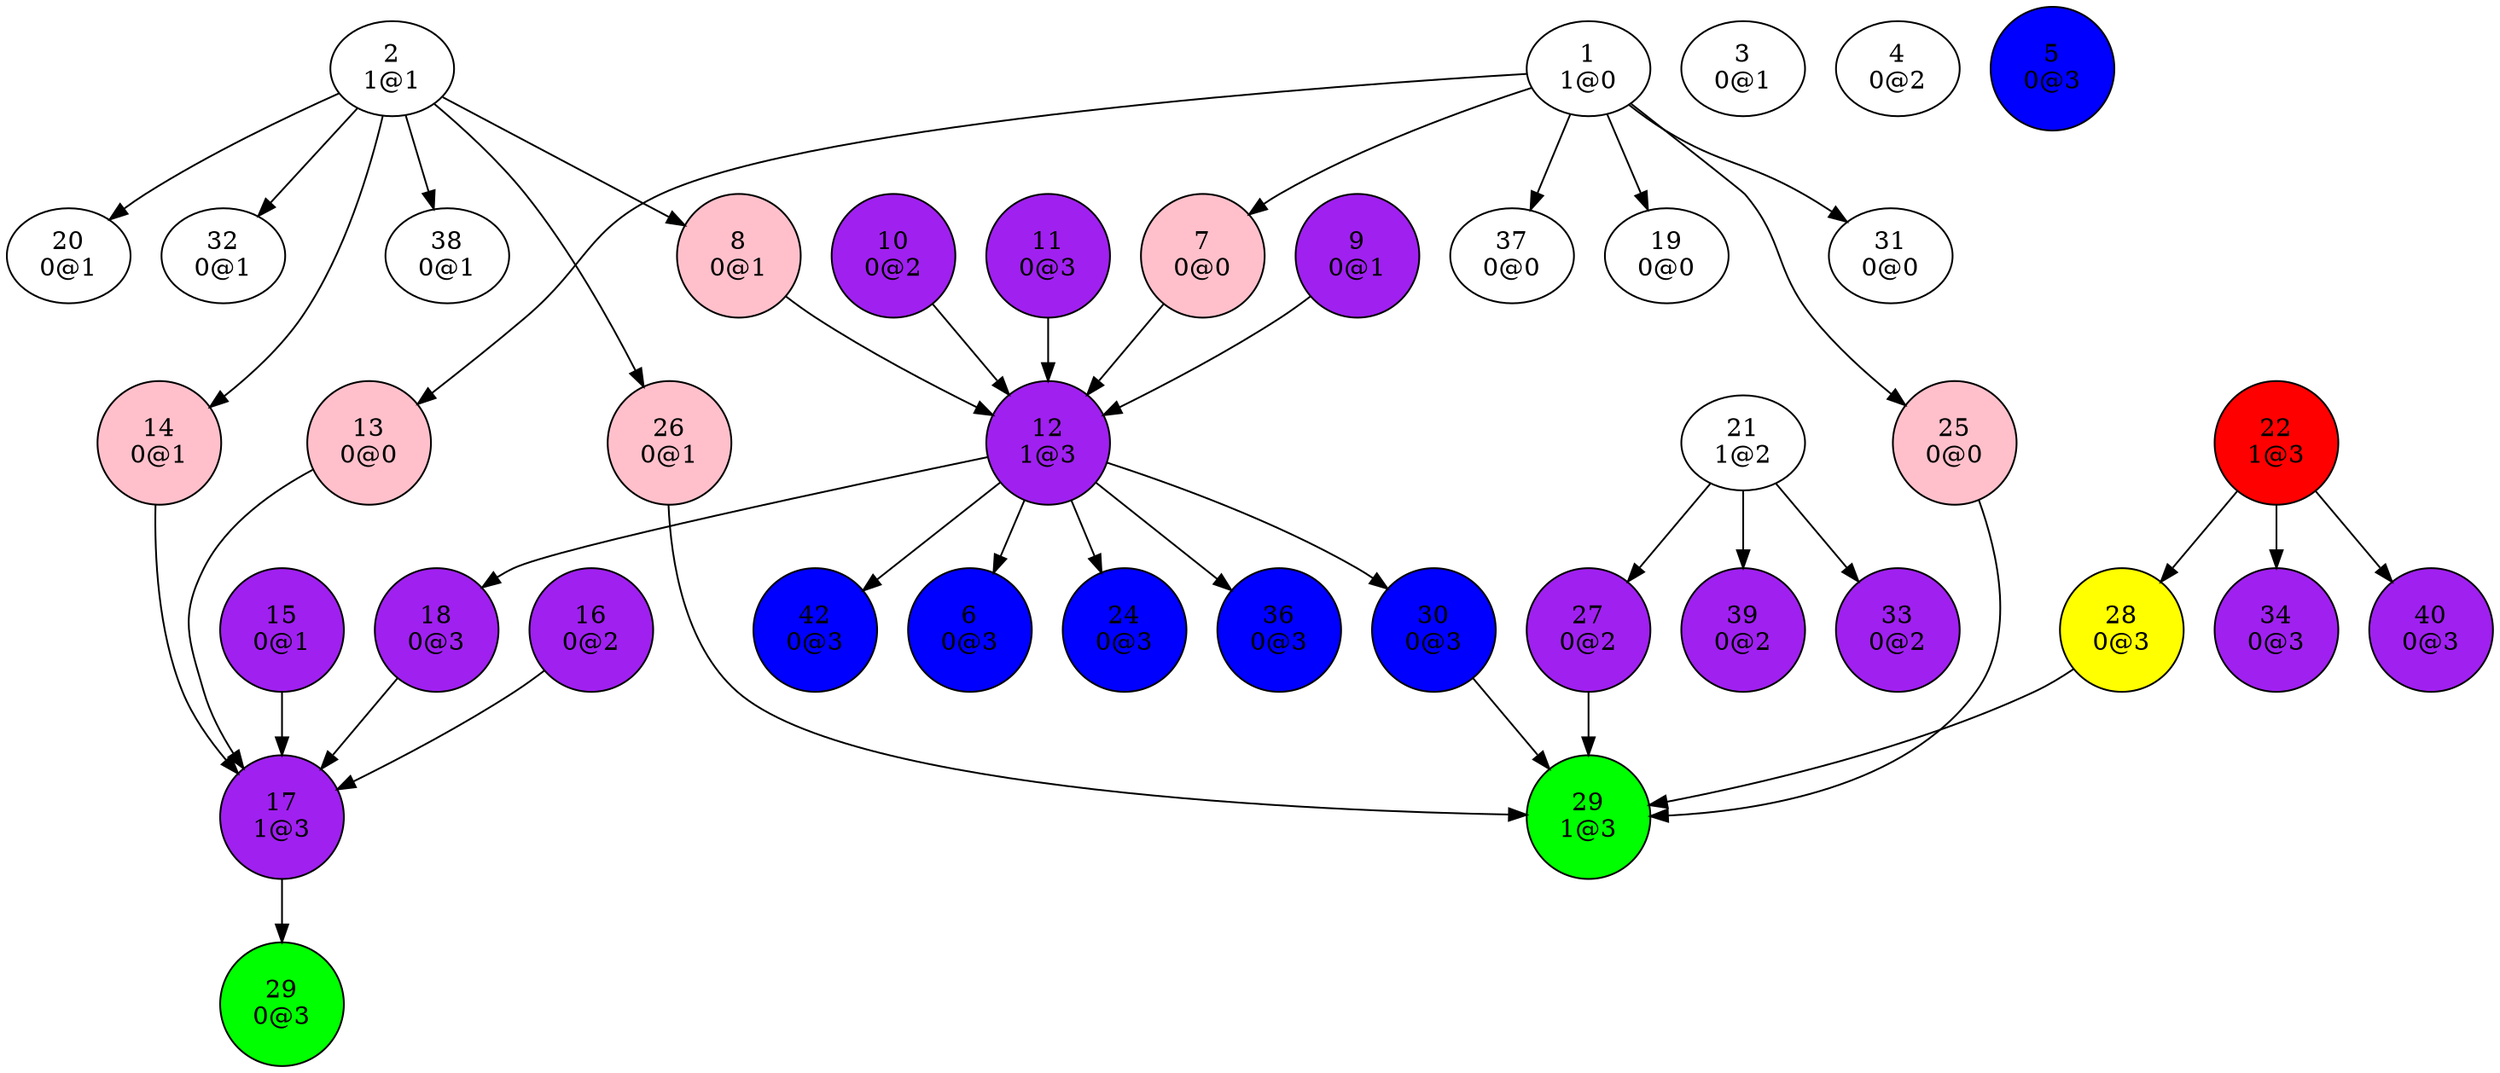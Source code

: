 digraph {
"1
1@0"->"7
0@0";
"1
1@0"->"13
0@0";
"1
1@0"->"19
0@0";
"1
1@0"->"25
0@0";
"1
1@0"->"31
0@0";
"1
1@0"->"37
0@0";
"2
1@1"->"8
0@1";
"2
1@1"->"14
0@1";
"2
1@1"->"20
0@1";
"2
1@1"->"26
0@1";
"2
1@1"->"32
0@1";
"2
1@1"->"38
0@1";
"3
0@1";
"4
0@2";
"5
0@3";
"6
0@3";
"7
0@0"->"12
1@3";
"8
0@1"->"12
1@3";
"9
0@1"->"12
1@3";
"10
0@2"->"12
1@3";
"11
0@3"->"12
1@3";
"12
1@3"->"6
0@3";
"12
1@3"->"18
0@3";
"12
1@3"->"24
0@3";
"12
1@3"->"30
0@3";
"12
1@3"->"36
0@3";
"12
1@3"->"42
0@3";
"13
0@0"->"17
1@3";
"14
0@1"->"17
1@3";
"15
0@1"->"17
1@3";
"16
0@2"->"17
1@3";
"17
1@3"->"29
0@3";
"18
0@3"->"17
1@3";
"19
0@0";
"20
0@1";
"21
1@2"->"27
0@2";
"21
1@2"->"33
0@2";
"21
1@2"->"39
0@2";
"22
1@3"->"28
0@3";
"22
1@3"->"34
0@3";
"22
1@3"->"40
0@3";
"24
0@3";
"25
0@0"->"29
1@3";
"26
0@1"->"29
1@3";
"27
0@2"->"29
1@3";
"28
0@3"->"29
1@3";
"29
0@3";
"29
1@3";
"30
0@3"->"29
1@3";
"31
0@0";
"32
0@1";
"33
0@2";
"34
0@3";
"36
0@3";
"37
0@0";
"38
0@1";
"39
0@2";
"40
0@3";
"42
0@3";
"5
0@3"[shape=circle, style=filled, fillcolor=blue];
"6
0@3"[shape=circle, style=filled, fillcolor=blue];
"7
0@0"[shape=circle, style=filled, fillcolor=pink];
"8
0@1"[shape=circle, style=filled, fillcolor=pink];
"9
0@1"[shape=circle, style=filled, fillcolor=purple];
"10
0@2"[shape=circle, style=filled, fillcolor=purple];
"11
0@3"[shape=circle, style=filled, fillcolor=purple];
"12
1@3"[shape=circle, style=filled, fillcolor=purple];
"13
0@0"[shape=circle, style=filled, fillcolor=pink];
"14
0@1"[shape=circle, style=filled, fillcolor=pink];
"15
0@1"[shape=circle, style=filled, fillcolor=purple];
"16
0@2"[shape=circle, style=filled, fillcolor=purple];
"17
1@3"[shape=circle, style=filled, fillcolor=purple];
"18
0@3"[shape=circle, style=filled, fillcolor=purple];
"22
1@3"[shape=circle, style=filled, fillcolor=red];
"24
0@3"[shape=circle, style=filled, fillcolor=blue];
"25
0@0"[shape=circle, style=filled, fillcolor=pink];
"26
0@1"[shape=circle, style=filled, fillcolor=pink];
"27
0@2"[shape=circle, style=filled, fillcolor=purple];
"28
0@3"[shape=circle, style=filled, fillcolor=yellow];
"29
0@3"[shape=circle, style=filled, fillcolor=green];
"29
1@3"[shape=circle, style=filled, fillcolor=green];
"30
0@3"[shape=circle, style=filled, fillcolor=blue];
"33
0@2"[shape=circle, style=filled, fillcolor=purple];
"34
0@3"[shape=circle, style=filled, fillcolor=purple];
"36
0@3"[shape=circle, style=filled, fillcolor=blue];
"39
0@2"[shape=circle, style=filled, fillcolor=purple];
"40
0@3"[shape=circle, style=filled, fillcolor=purple];
"42
0@3"[shape=circle, style=filled, fillcolor=blue];
}